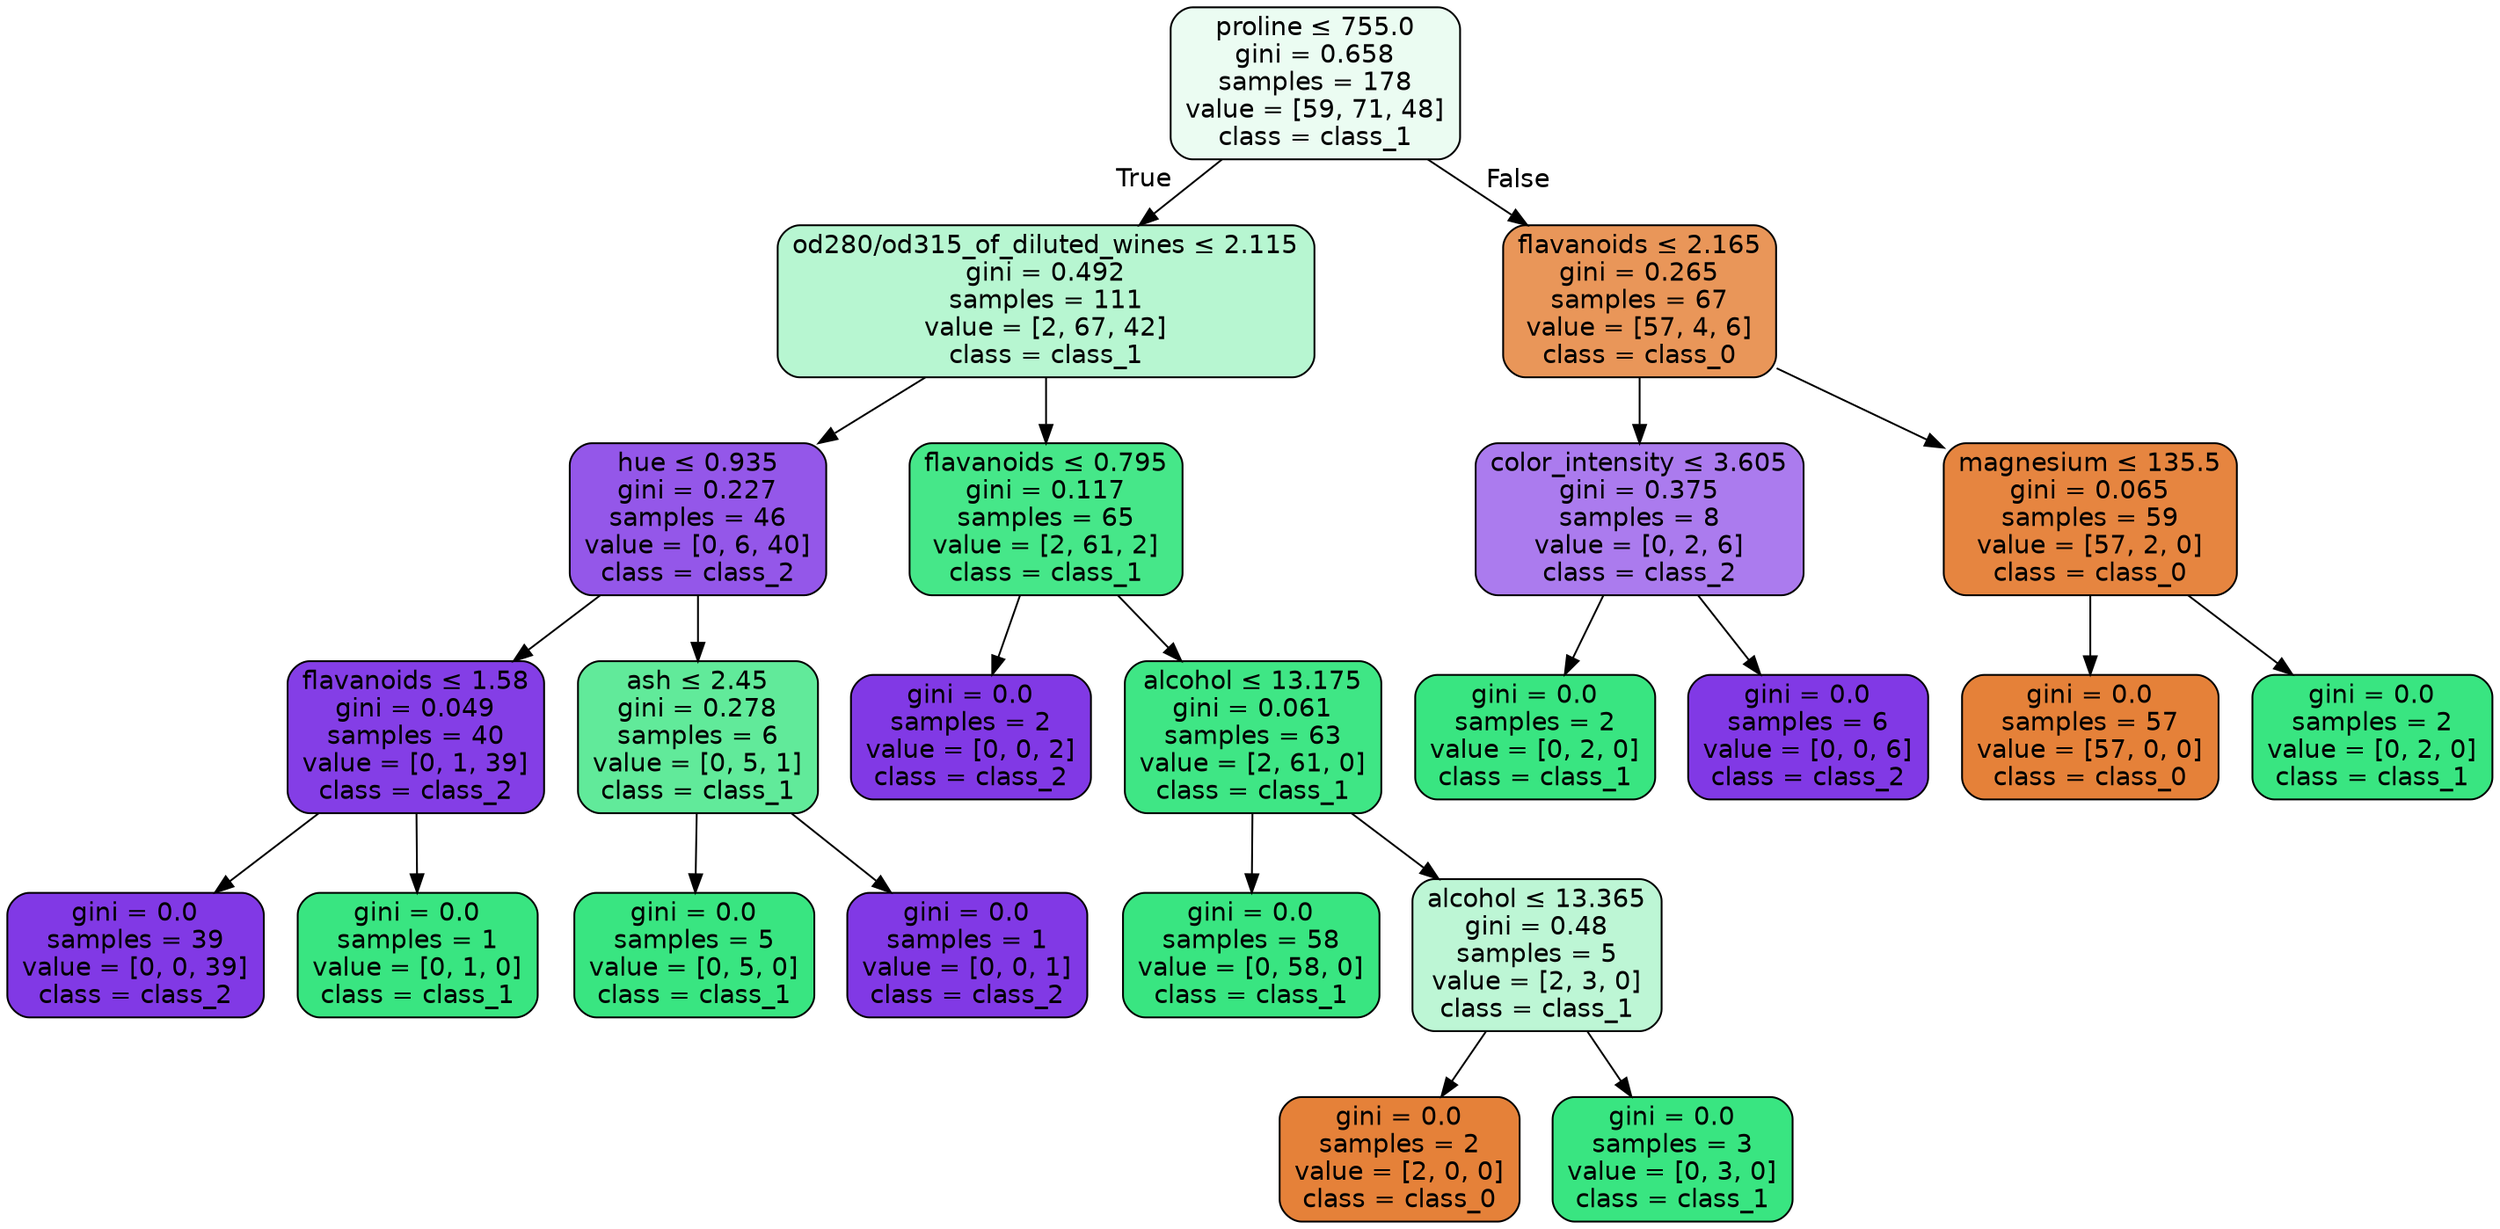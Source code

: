 digraph Tree {
node [shape=box, style="filled, rounded", color="black", fontname="helvetica"] ;
edge [fontname="helvetica"] ;
0 [label=<proline &le; 755.0<br/>gini = 0.658<br/>samples = 178<br/>value = [59, 71, 48]<br/>class = class_1>, fillcolor="#ebfcf2"] ;
1 [label=<od280/od315_of_diluted_wines &le; 2.115<br/>gini = 0.492<br/>samples = 111<br/>value = [2, 67, 42]<br/>class = class_1>, fillcolor="#b7f6d1"] ;
0 -> 1 [labeldistance=2.5, labelangle=45, headlabel="True"] ;
2 [label=<hue &le; 0.935<br/>gini = 0.227<br/>samples = 46<br/>value = [0, 6, 40]<br/>class = class_2>, fillcolor="#9457e9"] ;
1 -> 2 ;
3 [label=<flavanoids &le; 1.58<br/>gini = 0.049<br/>samples = 40<br/>value = [0, 1, 39]<br/>class = class_2>, fillcolor="#843ee6"] ;
2 -> 3 ;
4 [label=<gini = 0.0<br/>samples = 39<br/>value = [0, 0, 39]<br/>class = class_2>, fillcolor="#8139e5"] ;
3 -> 4 ;
5 [label=<gini = 0.0<br/>samples = 1<br/>value = [0, 1, 0]<br/>class = class_1>, fillcolor="#39e581"] ;
3 -> 5 ;
6 [label=<ash &le; 2.45<br/>gini = 0.278<br/>samples = 6<br/>value = [0, 5, 1]<br/>class = class_1>, fillcolor="#61ea9a"] ;
2 -> 6 ;
7 [label=<gini = 0.0<br/>samples = 5<br/>value = [0, 5, 0]<br/>class = class_1>, fillcolor="#39e581"] ;
6 -> 7 ;
8 [label=<gini = 0.0<br/>samples = 1<br/>value = [0, 0, 1]<br/>class = class_2>, fillcolor="#8139e5"] ;
6 -> 8 ;
9 [label=<flavanoids &le; 0.795<br/>gini = 0.117<br/>samples = 65<br/>value = [2, 61, 2]<br/>class = class_1>, fillcolor="#46e789"] ;
1 -> 9 ;
10 [label=<gini = 0.0<br/>samples = 2<br/>value = [0, 0, 2]<br/>class = class_2>, fillcolor="#8139e5"] ;
9 -> 10 ;
11 [label=<alcohol &le; 13.175<br/>gini = 0.061<br/>samples = 63<br/>value = [2, 61, 0]<br/>class = class_1>, fillcolor="#3fe685"] ;
9 -> 11 ;
12 [label=<gini = 0.0<br/>samples = 58<br/>value = [0, 58, 0]<br/>class = class_1>, fillcolor="#39e581"] ;
11 -> 12 ;
13 [label=<alcohol &le; 13.365<br/>gini = 0.48<br/>samples = 5<br/>value = [2, 3, 0]<br/>class = class_1>, fillcolor="#bdf6d5"] ;
11 -> 13 ;
14 [label=<gini = 0.0<br/>samples = 2<br/>value = [2, 0, 0]<br/>class = class_0>, fillcolor="#e58139"] ;
13 -> 14 ;
15 [label=<gini = 0.0<br/>samples = 3<br/>value = [0, 3, 0]<br/>class = class_1>, fillcolor="#39e581"] ;
13 -> 15 ;
16 [label=<flavanoids &le; 2.165<br/>gini = 0.265<br/>samples = 67<br/>value = [57, 4, 6]<br/>class = class_0>, fillcolor="#e99659"] ;
0 -> 16 [labeldistance=2.5, labelangle=-45, headlabel="False"] ;
17 [label=<color_intensity &le; 3.605<br/>gini = 0.375<br/>samples = 8<br/>value = [0, 2, 6]<br/>class = class_2>, fillcolor="#ab7bee"] ;
16 -> 17 ;
18 [label=<gini = 0.0<br/>samples = 2<br/>value = [0, 2, 0]<br/>class = class_1>, fillcolor="#39e581"] ;
17 -> 18 ;
19 [label=<gini = 0.0<br/>samples = 6<br/>value = [0, 0, 6]<br/>class = class_2>, fillcolor="#8139e5"] ;
17 -> 19 ;
20 [label=<magnesium &le; 135.5<br/>gini = 0.065<br/>samples = 59<br/>value = [57, 2, 0]<br/>class = class_0>, fillcolor="#e68540"] ;
16 -> 20 ;
21 [label=<gini = 0.0<br/>samples = 57<br/>value = [57, 0, 0]<br/>class = class_0>, fillcolor="#e58139"] ;
20 -> 21 ;
22 [label=<gini = 0.0<br/>samples = 2<br/>value = [0, 2, 0]<br/>class = class_1>, fillcolor="#39e581"] ;
20 -> 22 ;
}